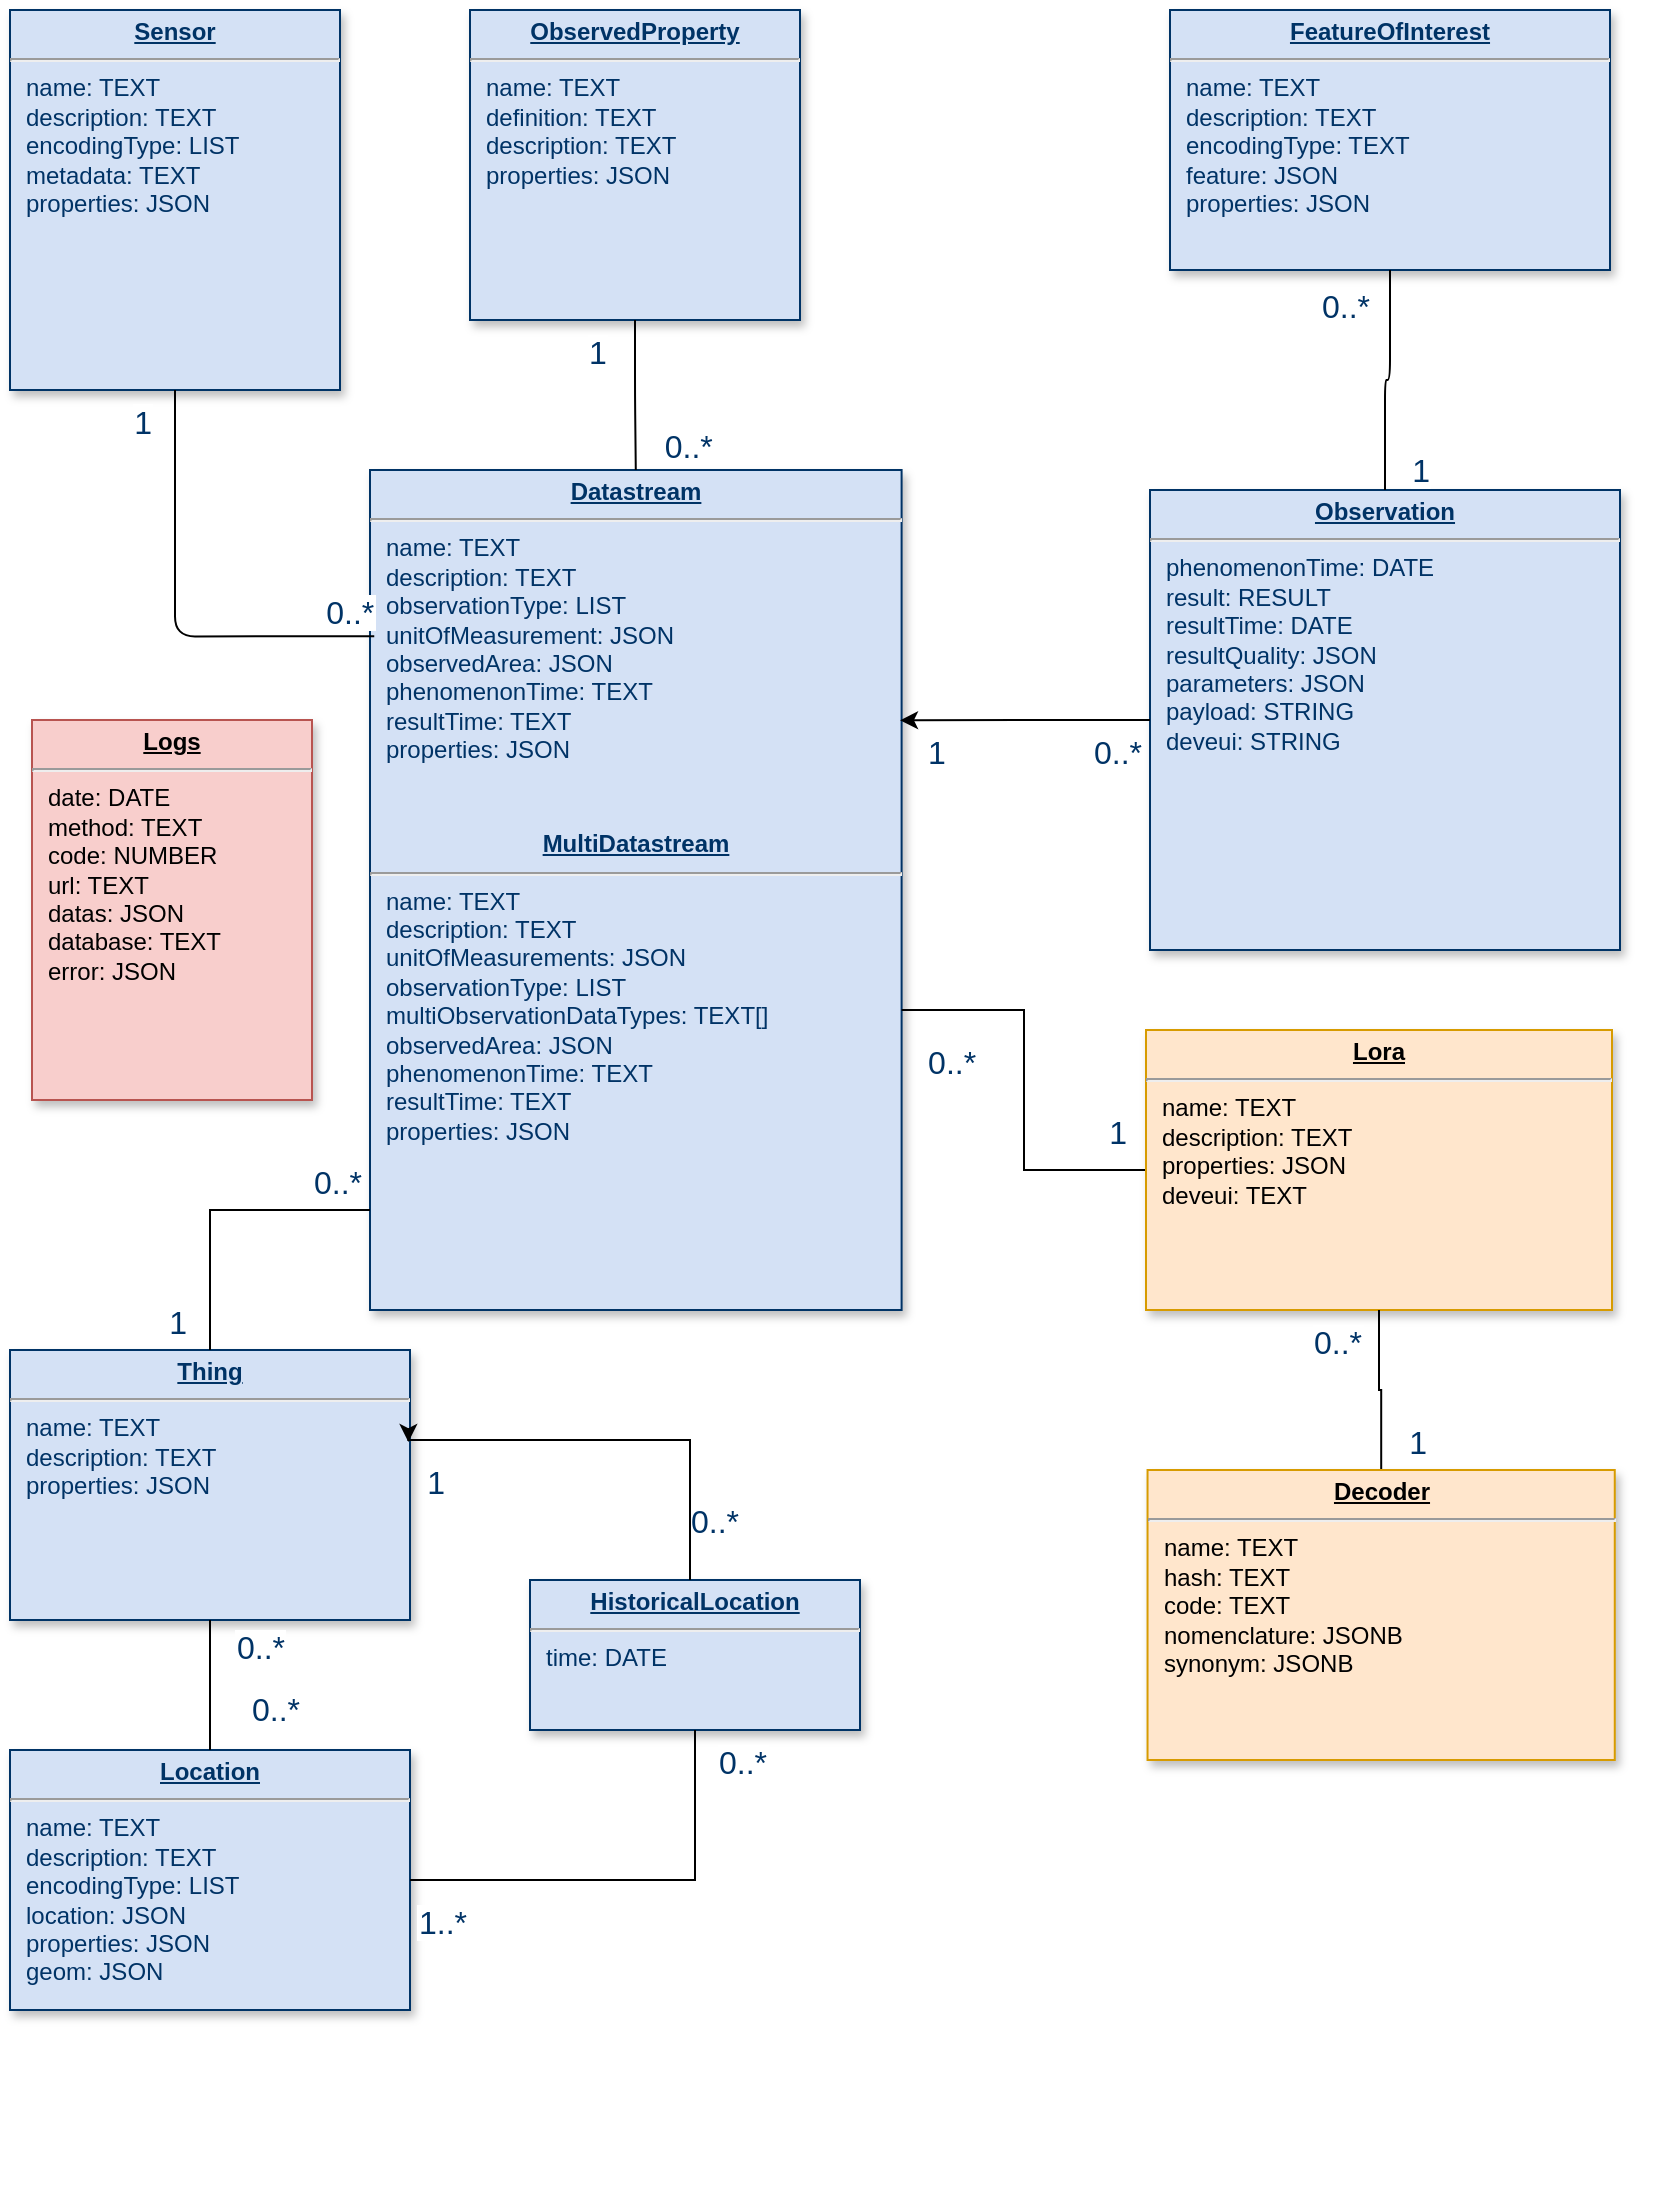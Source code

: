 <mxfile version="22.1.18" type="github">
  <diagram name="Page-1" id="efa7a0a1-bf9b-a30e-e6df-94a7791c09e9">
    <mxGraphModel dx="3406" dy="1142" grid="1" gridSize="10" guides="1" tooltips="1" connect="1" arrows="1" fold="1" page="1" pageScale="1" pageWidth="826" pageHeight="1169" background="none" math="0" shadow="0">
      <root>
        <mxCell id="0" />
        <mxCell id="1" parent="0" />
        <mxCell id="BFmJljl-8hoy7SMpkLxM-120" value="" style="group" parent="1" vertex="1" connectable="0">
          <mxGeometry width="825" height="1100" as="geometry" />
        </mxCell>
        <mxCell id="34" value="&lt;p style=&quot;margin: 0px ; margin-top: 4px ; text-align: center ; text-decoration: underline&quot;&gt;&lt;strong&gt;Thing&lt;/strong&gt;&lt;/p&gt;&lt;hr&gt; &lt;p style=&quot;margin: 0px; margin-left: 8px;&quot;&gt;name: TEXT&lt;/p&gt; &lt;p style=&quot;margin: 0px; margin-left: 8px;&quot;&gt;description: TEXT&lt;/p&gt; &lt;p style=&quot;margin: 0px; margin-left: 8px;&quot;&gt;properties: JSON&lt;/p&gt;" style="verticalAlign=top;align=left;overflow=fill;fontSize=12;fontFamily=Helvetica;html=1;strokeColor=#003366;shadow=1;fillColor=#D4E1F5;fontColor=#003366" parent="BFmJljl-8hoy7SMpkLxM-120" vertex="1">
          <mxGeometry y="670" width="200" height="135" as="geometry" />
        </mxCell>
        <mxCell id="22" value="&lt;p style=&quot;margin: 0px; margin-top: 4px; text-align: center; text-decoration: underline;&quot;&gt;&lt;strong&gt;Observation&lt;/strong&gt;&lt;/p&gt;&lt;hr&gt; &lt;p style=&quot;margin: 0px; margin-left: 8px;&quot;&gt;phenomenonTime: DATE&lt;/p&gt; &lt;p style=&quot;margin: 0px; margin-left: 8px;&quot;&gt;result: RESULT&lt;/p&gt; &lt;p style=&quot;margin: 0px; margin-left: 8px;&quot;&gt;resultTime: DATE&lt;/p&gt; &lt;p style=&quot;margin: 0px; margin-left: 8px;&quot;&gt;resultQuality: JSON&lt;/p&gt; &lt;p style=&quot;margin: 0px; margin-left: 8px;&quot;&gt;parameters: JSON&lt;/p&gt; &lt;p style=&quot;margin: 0px; margin-left: 8px;&quot;&gt;payload: STRING&lt;/p&gt; &lt;p style=&quot;margin: 0px; margin-left: 8px;&quot;&gt;deveui: STRING&lt;/p&gt;" style="verticalAlign=top;align=left;overflow=fill;fontSize=12;fontFamily=Helvetica;html=1;strokeColor=#003366;shadow=1;fillColor=#D4E1F5;fontColor=#003366" parent="BFmJljl-8hoy7SMpkLxM-120" vertex="1">
          <mxGeometry x="570" y="240" width="235" height="230" as="geometry" />
        </mxCell>
        <mxCell id="23" value="&lt;p style=&quot;margin: 0px; margin-top: 4px; text-align: center; text-decoration: underline;&quot;&gt;&lt;strong&gt;ObservedProperty&lt;/strong&gt;&lt;/p&gt;&lt;hr&gt; &lt;p style=&quot;margin: 0px; margin-left: 8px;&quot;&gt;name: TEXT&lt;/p&gt; &lt;p style=&quot;margin: 0px; margin-left: 8px;&quot;&gt;definition: TEXT&lt;/p&gt; &lt;p style=&quot;margin: 0px; margin-left: 8px;&quot;&gt;description: TEXT&lt;/p&gt; &lt;p style=&quot;margin: 0px; margin-left: 8px;&quot;&gt;properties: JSON&lt;/p&gt;" style="verticalAlign=top;align=left;overflow=fill;fontSize=12;fontFamily=Helvetica;html=1;strokeColor=#003366;shadow=1;fillColor=#D4E1F5;fontColor=#003366" parent="BFmJljl-8hoy7SMpkLxM-120" vertex="1">
          <mxGeometry x="230" width="165" height="155" as="geometry" />
        </mxCell>
        <mxCell id="24" value="&lt;p style=&quot;margin: 0px; margin-top: 4px; text-align: center; text-decoration: underline;&quot;&gt;&lt;strong&gt;Sensor&lt;/strong&gt;&lt;/p&gt;&lt;hr&gt; &lt;p style=&quot;margin: 0px; margin-left: 8px;&quot;&gt;name: TEXT&lt;/p&gt; &lt;p style=&quot;margin: 0px; margin-left: 8px;&quot;&gt;description: TEXT&lt;/p&gt; &lt;p style=&quot;margin: 0px; margin-left: 8px;&quot;&gt;encodingType: LIST&lt;/p&gt; &lt;p style=&quot;margin: 0px; margin-left: 8px;&quot;&gt;metadata: TEXT&lt;/p&gt; &lt;p style=&quot;margin: 0px; margin-left: 8px;&quot;&gt;properties: JSON&lt;/p&gt;" style="verticalAlign=top;align=left;overflow=fill;fontSize=12;fontFamily=Helvetica;html=1;strokeColor=#003366;shadow=1;fillColor=#D4E1F5;fontColor=#003366" parent="BFmJljl-8hoy7SMpkLxM-120" vertex="1">
          <mxGeometry width="165" height="190" as="geometry" />
        </mxCell>
        <mxCell id="27" value="&lt;p style=&quot;margin: 0px; margin-top: 4px; text-align: center; text-decoration: underline;&quot;&gt;&lt;strong&gt;FeatureOfInterest&lt;/strong&gt;&lt;/p&gt;&lt;hr&gt; &lt;p style=&quot;margin: 0px; margin-left: 8px;&quot;&gt;name: TEXT&lt;/p&gt; &lt;p style=&quot;margin: 0px; margin-left: 8px;&quot;&gt;description: TEXT&lt;/p&gt; &lt;p style=&quot;margin: 0px; margin-left: 8px;&quot;&gt;encodingType: TEXT&lt;/p&gt; &lt;p style=&quot;margin: 0px; margin-left: 8px;&quot;&gt;feature: JSON&lt;/p&gt; &lt;p style=&quot;margin: 0px; margin-left: 8px;&quot;&gt;properties: JSON&lt;/p&gt;" style="verticalAlign=top;align=left;overflow=fill;fontSize=12;fontFamily=Helvetica;html=1;strokeColor=#003366;shadow=1;fillColor=#D4E1F5;fontColor=#003366" parent="BFmJljl-8hoy7SMpkLxM-120" vertex="1">
          <mxGeometry x="580" width="220" height="130" as="geometry" />
        </mxCell>
        <mxCell id="28" value="&lt;p style=&quot;margin: 0px; margin-top: 4px; text-align: center; text-decoration: underline;&quot;&gt;&lt;strong&gt;Location&lt;/strong&gt;&lt;/p&gt;&lt;hr&gt; &lt;p style=&quot;margin: 0px; margin-left: 8px;&quot;&gt;name: TEXT&lt;/p&gt; &lt;p style=&quot;margin: 0px; margin-left: 8px;&quot;&gt;description: TEXT&lt;/p&gt; &lt;p style=&quot;margin: 0px; margin-left: 8px;&quot;&gt;encodingType: LIST&lt;/p&gt; &lt;p style=&quot;margin: 0px; margin-left: 8px;&quot;&gt;location: JSON&lt;/p&gt; &lt;p style=&quot;margin: 0px; margin-left: 8px;&quot;&gt;properties: JSON&lt;/p&gt; &lt;p style=&quot;margin: 0px; margin-left: 8px;&quot;&gt;geom: JSON&lt;/p&gt;" style="verticalAlign=top;align=left;overflow=fill;fontSize=12;fontFamily=Helvetica;html=1;strokeColor=#003366;shadow=1;fillColor=#D4E1F5;fontColor=#003366" parent="BFmJljl-8hoy7SMpkLxM-120" vertex="1">
          <mxGeometry y="870" width="200" height="130" as="geometry" />
        </mxCell>
        <mxCell id="29" value="&lt;p style=&quot;margin: 0px; margin-top: 4px; text-align: center; text-decoration: underline;&quot;&gt;&lt;strong&gt;Datastream&lt;/strong&gt;&lt;/p&gt;&lt;hr&gt;&lt;div&gt; &lt;p style=&quot;margin: 0px; margin-left: 8px;&quot;&gt;name: TEXT&lt;/p&gt; &lt;p style=&quot;margin: 0px; margin-left: 8px;&quot;&gt;description: TEXT&lt;/p&gt; &lt;p style=&quot;margin: 0px; margin-left: 8px;&quot;&gt;observationType: LIST&lt;/p&gt; &lt;p style=&quot;margin: 0px; margin-left: 8px;&quot;&gt;unitOfMeasurement: JSON&lt;/p&gt; &lt;p style=&quot;margin: 0px; margin-left: 8px;&quot;&gt;observedArea: JSON&lt;/p&gt; &lt;p style=&quot;margin: 0px; margin-left: 8px;&quot;&gt;phenomenonTime: TEXT&lt;/p&gt; &lt;p style=&quot;margin: 0px; margin-left: 8px;&quot;&gt;resultTime: TEXT&lt;/p&gt; &lt;p style=&quot;margin: 0px; margin-left: 8px;&quot;&gt;properties: JSON&lt;/p&gt;&lt;/div&gt;&lt;div&gt;&lt;br&gt;&lt;/div&gt;&lt;div&gt;&lt;br&gt;&lt;/div&gt;&lt;div&gt;&lt;p style=&quot;margin: 0px; margin-top: 4px; text-align: center; text-decoration: underline;&quot;&gt;&lt;strong&gt;MultiDatastream&lt;/strong&gt;&lt;/p&gt;&lt;hr&gt; &lt;p style=&quot;margin: 0px; margin-left: 8px;&quot;&gt;name: TEXT&lt;/p&gt; &lt;p style=&quot;margin: 0px; margin-left: 8px;&quot;&gt;description: TEXT&lt;/p&gt; &lt;p style=&quot;margin: 0px; margin-left: 8px;&quot;&gt;unitOfMeasurements: JSON&lt;/p&gt; &lt;p style=&quot;margin: 0px; margin-left: 8px;&quot;&gt;observationType: LIST&lt;/p&gt; &lt;p style=&quot;margin: 0px; margin-left: 8px;&quot;&gt;multiObservationDataTypes: TEXT[]&lt;/p&gt; &lt;p style=&quot;margin: 0px; margin-left: 8px;&quot;&gt;observedArea: JSON&lt;/p&gt; &lt;p style=&quot;margin: 0px; margin-left: 8px;&quot;&gt;phenomenonTime: TEXT&lt;/p&gt; &lt;p style=&quot;margin: 0px; margin-left: 8px;&quot;&gt;resultTime: TEXT&lt;/p&gt; &lt;p style=&quot;margin: 0px; margin-left: 8px;&quot;&gt;properties: JSON&lt;/p&gt;&lt;/div&gt;" style="verticalAlign=top;align=left;overflow=fill;fontSize=12;fontFamily=Helvetica;html=1;strokeColor=#003366;shadow=1;fillColor=#D4E1F5;fontColor=#003366" parent="BFmJljl-8hoy7SMpkLxM-120" vertex="1">
          <mxGeometry x="180" y="230" width="265.8" height="420" as="geometry" />
        </mxCell>
        <mxCell id="33" value="&lt;p style=&quot;margin: 0px; margin-top: 4px; text-align: center; text-decoration: underline;&quot;&gt;&lt;strong&gt;HistoricalLocation&lt;/strong&gt;&lt;/p&gt;&lt;hr&gt;&lt;p style=&quot;margin: 0px; margin-left: 8px;&quot;&gt; &lt;p style=&quot;margin: 0px; margin-left: 8px;&quot;&gt;time: DATE&lt;/p&gt;&lt;/p&gt;" style="verticalAlign=top;align=left;overflow=fill;fontSize=12;fontFamily=Helvetica;html=1;strokeColor=#003366;shadow=1;fillColor=#D4E1F5;fontColor=#003366" parent="BFmJljl-8hoy7SMpkLxM-120" vertex="1">
          <mxGeometry x="260" y="785" width="165" height="75" as="geometry" />
        </mxCell>
        <mxCell id="51" value="" style="endArrow=none;endSize=12;startArrow=none;startSize=14;startFill=0;edgeStyle=orthogonalEdgeStyle;endFill=0;" parent="BFmJljl-8hoy7SMpkLxM-120" source="23" target="29" edge="1">
          <mxGeometry x="395" y="616" as="geometry">
            <mxPoint x="385" y="598" as="sourcePoint" />
            <mxPoint x="547" y="598" as="targetPoint" />
          </mxGeometry>
        </mxCell>
        <mxCell id="52" value="1" style="resizable=0;align=left;verticalAlign=top;labelBackgroundColor=#ffffff;fontSize=16;strokeColor=#003366;shadow=1;fillColor=#D4E1F5;fontColor=#003366" parent="51" connectable="0" vertex="1">
          <mxGeometry x="-1" relative="1" as="geometry">
            <mxPoint x="-25" as="offset" />
          </mxGeometry>
        </mxCell>
        <mxCell id="53" value="0..*&#xa;" style="resizable=0;align=right;verticalAlign=top;labelBackgroundColor=#ffffff;fontSize=16;strokeColor=#003366;shadow=1;fillColor=#D4E1F5;fontColor=#003366" parent="51" connectable="0" vertex="1">
          <mxGeometry x="1" relative="1" as="geometry">
            <mxPoint x="40" y="-28" as="offset" />
          </mxGeometry>
        </mxCell>
        <mxCell id="66" value="" style="endArrow=none;endSize=12;startArrow=none;startSize=14;startFill=0;edgeStyle=orthogonalEdgeStyle;entryX=1;entryY=0.5;entryDx=0;entryDy=0;endFill=0;exitX=0.5;exitY=1;exitDx=0;exitDy=0;rounded=0;curved=0;" parent="BFmJljl-8hoy7SMpkLxM-120" source="33" target="28" edge="1">
          <mxGeometry x="476" y="926" as="geometry">
            <mxPoint x="466" y="908" as="sourcePoint" />
            <mxPoint x="985" y="1337" as="targetPoint" />
          </mxGeometry>
        </mxCell>
        <mxCell id="67" value="0..*" style="resizable=0;align=left;verticalAlign=top;labelBackgroundColor=#ffffff;fontSize=16;strokeColor=#003366;shadow=1;fillColor=#D4E1F5;fontColor=#003366" parent="66" connectable="0" vertex="1">
          <mxGeometry x="-1" relative="1" as="geometry">
            <mxPoint x="10" as="offset" />
          </mxGeometry>
        </mxCell>
        <mxCell id="68" value="1..*" style="resizable=0;align=right;verticalAlign=top;labelBackgroundColor=#ffffff;fontSize=16;strokeColor=#003366;shadow=1;fillColor=#D4E1F5;fontColor=#003366" parent="66" connectable="0" vertex="1">
          <mxGeometry x="1" relative="1" as="geometry">
            <mxPoint x="30" y="5" as="offset" />
          </mxGeometry>
        </mxCell>
        <mxCell id="72" value="" style="endArrow=none;endSize=12;startArrow=none;startSize=14;startFill=0;edgeStyle=orthogonalEdgeStyle;rounded=0;endFill=0;exitX=0.5;exitY=0;exitDx=0;exitDy=0;" parent="BFmJljl-8hoy7SMpkLxM-120" source="34" edge="1">
          <mxGeometry x="425" y="1443" as="geometry">
            <mxPoint x="415" y="1425" as="sourcePoint" />
            <mxPoint x="180" y="600" as="targetPoint" />
            <Array as="points">
              <mxPoint x="100" y="600" />
              <mxPoint x="180" y="600" />
            </Array>
          </mxGeometry>
        </mxCell>
        <mxCell id="73" value="0..*&#xa;" style="resizable=0;align=left;verticalAlign=top;labelBackgroundColor=#ffffff;fontSize=16;strokeColor=#003366;shadow=1;fillColor=#D4E1F5;fontColor=#003366" parent="72" connectable="0" vertex="1">
          <mxGeometry x="-1" relative="1" as="geometry">
            <mxPoint x="50" y="-100" as="offset" />
          </mxGeometry>
        </mxCell>
        <mxCell id="74" value="1" style="resizable=0;align=right;verticalAlign=top;labelBackgroundColor=#ffffff;fontSize=16;strokeColor=#003366;shadow=1;fillColor=#D4E1F5;fontColor=#003366" parent="72" connectable="0" vertex="1">
          <mxGeometry x="1" relative="1" as="geometry">
            <mxPoint x="-90" y="40" as="offset" />
          </mxGeometry>
        </mxCell>
        <mxCell id="84" value="" style="endArrow=none;endSize=12;startArrow=none;startSize=14;startFill=0;edgeStyle=orthogonalEdgeStyle;endFill=0;" parent="BFmJljl-8hoy7SMpkLxM-120" source="27" target="22" edge="1">
          <mxGeometry x="1411" y="228" as="geometry">
            <mxPoint x="1400" y="211" as="sourcePoint" />
            <mxPoint x="1563" y="211" as="targetPoint" />
          </mxGeometry>
        </mxCell>
        <mxCell id="85" value="0..*" style="resizable=0;align=left;verticalAlign=top;labelBackgroundColor=#ffffff;fontSize=16;strokeColor=#003366;shadow=1;fillColor=#D4E1F5;fontColor=#003366" parent="84" connectable="0" vertex="1">
          <mxGeometry x="-1" relative="1" as="geometry">
            <mxPoint x="-36" y="2" as="offset" />
          </mxGeometry>
        </mxCell>
        <mxCell id="86" value="1" style="resizable=0;align=right;verticalAlign=top;labelBackgroundColor=#ffffff;fontSize=16;strokeColor=#003366;shadow=1;fillColor=#D4E1F5;fontColor=#003366" parent="84" connectable="0" vertex="1">
          <mxGeometry x="1" relative="1" as="geometry">
            <mxPoint x="24" y="-26" as="offset" />
          </mxGeometry>
        </mxCell>
        <mxCell id="99" value="" style="endArrow=none;endSize=12;startArrow=none;startSize=14;startFill=0;edgeStyle=orthogonalEdgeStyle;endFill=0;exitX=0.008;exitY=0.198;exitDx=0;exitDy=0;exitPerimeter=0;" parent="BFmJljl-8hoy7SMpkLxM-120" source="29" target="24" edge="1">
          <mxGeometry x="375" y="633" as="geometry">
            <mxPoint x="170" y="310" as="sourcePoint" />
            <mxPoint x="527" y="616" as="targetPoint" />
            <Array as="points" />
          </mxGeometry>
        </mxCell>
        <mxCell id="100" value="0..*" style="resizable=0;align=left;verticalAlign=top;labelBackgroundColor=#ffffff;fontSize=16;strokeColor=#003366;shadow=1;fillColor=#D4E1F5;fontColor=#003366" parent="99" connectable="0" vertex="1">
          <mxGeometry x="-1" relative="1" as="geometry">
            <mxPoint x="-26" y="-28" as="offset" />
          </mxGeometry>
        </mxCell>
        <mxCell id="101" value="1" style="resizable=0;align=right;verticalAlign=top;labelBackgroundColor=#ffffff;fontSize=16;strokeColor=#003366;shadow=1;fillColor=#D4E1F5;fontColor=#003366" parent="99" connectable="0" vertex="1">
          <mxGeometry x="1" relative="1" as="geometry">
            <mxPoint x="-10" as="offset" />
          </mxGeometry>
        </mxCell>
        <mxCell id="107" value="" style="endArrow=none;edgeStyle=orthogonalEdgeStyle;" parent="BFmJljl-8hoy7SMpkLxM-120" source="28" target="34" edge="1">
          <mxGeometry x="192" y="1672" as="geometry">
            <mxPoint x="182" y="1654" as="sourcePoint" />
            <mxPoint x="345" y="1654" as="targetPoint" />
          </mxGeometry>
        </mxCell>
        <mxCell id="108" value="0..*" style="resizable=0;align=left;verticalAlign=bottom;labelBackgroundColor=#ffffff;fontSize=16;strokeColor=#003366;shadow=1;fillColor=#D4E1F5;fontColor=#003366" parent="107" connectable="0" vertex="1">
          <mxGeometry x="-1" relative="1" as="geometry">
            <mxPoint x="19" y="-10" as="offset" />
          </mxGeometry>
        </mxCell>
        <mxCell id="109" value="0..*" style="resizable=0;align=right;verticalAlign=bottom;labelBackgroundColor=#ffffff;fontSize=16;strokeColor=#003366;shadow=1;fillColor=#D4E1F5;fontColor=#003366" parent="107" connectable="0" vertex="1">
          <mxGeometry x="1" relative="1" as="geometry">
            <mxPoint x="39" y="24" as="offset" />
          </mxGeometry>
        </mxCell>
        <mxCell id="110" value="1" style="resizable=0;align=right;verticalAlign=top;labelBackgroundColor=#ffffff;fontSize=16;strokeColor=#003366;shadow=1;fillColor=#D4E1F5;fontColor=#003366" parent="BFmJljl-8hoy7SMpkLxM-120" connectable="0" vertex="1">
          <mxGeometry x="219" y="720" as="geometry" />
        </mxCell>
        <mxCell id="111" value="0..*" style="resizable=0;align=right;verticalAlign=bottom;labelBackgroundColor=#ffffff;fontSize=16;strokeColor=#003366;shadow=1;fillColor=#D4E1F5;fontColor=#003366" parent="BFmJljl-8hoy7SMpkLxM-120" connectable="0" vertex="1">
          <mxGeometry x="389" y="910" as="geometry">
            <mxPoint x="-23" y="-144" as="offset" />
          </mxGeometry>
        </mxCell>
        <mxCell id="112" value="0..*" style="resizable=0;align=left;verticalAlign=top;labelBackgroundColor=#ffffff;fontSize=16;strokeColor=#003366;shadow=1;fillColor=#D4E1F5;fontColor=#003366" parent="BFmJljl-8hoy7SMpkLxM-120" connectable="0" vertex="1">
          <mxGeometry x="540" y="355" as="geometry" />
        </mxCell>
        <mxCell id="113" value="1" style="resizable=0;align=left;verticalAlign=top;labelBackgroundColor=#ffffff;fontSize=16;strokeColor=#003366;shadow=1;fillColor=#D4E1F5;fontColor=#003366" parent="BFmJljl-8hoy7SMpkLxM-120" connectable="0" vertex="1">
          <mxGeometry x="457" y="355" as="geometry" />
        </mxCell>
        <mxCell id="114" style="edgeStyle=orthogonalEdgeStyle;rounded=0;orthogonalLoop=1;jettySize=auto;html=1;endArrow=none;endFill=0;" parent="BFmJljl-8hoy7SMpkLxM-120" source="115" target="29" edge="1">
          <mxGeometry relative="1" as="geometry">
            <Array as="points">
              <mxPoint x="507" y="580" />
              <mxPoint x="507" y="500" />
            </Array>
          </mxGeometry>
        </mxCell>
        <mxCell id="115" value="&lt;p style=&quot;margin: 0px; margin-top: 4px; text-align: center; text-decoration: underline;&quot;&gt;&lt;strong&gt;Lora&lt;/strong&gt;&lt;/p&gt;&lt;hr&gt; &lt;p style=&quot;margin: 0px; margin-left: 8px;&quot;&gt;name: TEXT&lt;/p&gt; &lt;p style=&quot;margin: 0px; margin-left: 8px;&quot;&gt;description: TEXT&lt;/p&gt; &lt;p style=&quot;margin: 0px; margin-left: 8px;&quot;&gt;properties: JSON&lt;/p&gt; &lt;p style=&quot;margin: 0px; margin-left: 8px;&quot;&gt;deveui: TEXT&lt;/p&gt;" style="verticalAlign=top;align=left;overflow=fill;fontSize=12;fontFamily=Helvetica;html=1;strokeColor=#d79b00;shadow=1;fillColor=#ffe6cc;" parent="BFmJljl-8hoy7SMpkLxM-120" vertex="1">
          <mxGeometry x="568" y="510" width="233" height="140" as="geometry" />
        </mxCell>
        <mxCell id="116" style="edgeStyle=orthogonalEdgeStyle;rounded=0;orthogonalLoop=1;jettySize=auto;html=1;entryX=0.5;entryY=1;entryDx=0;entryDy=0;endArrow=none;endFill=0;" parent="BFmJljl-8hoy7SMpkLxM-120" source="117" target="115" edge="1">
          <mxGeometry relative="1" as="geometry" />
        </mxCell>
        <mxCell id="117" value="&lt;p style=&quot;margin: 0px; margin-top: 4px; text-align: center; text-decoration: underline;&quot;&gt;&lt;strong&gt;Decoder&lt;/strong&gt;&lt;/p&gt;&lt;hr&gt;&lt;div&gt; &lt;p style=&quot;margin: 0px; margin-left: 8px;&quot;&gt;name: TEXT&lt;/p&gt; &lt;p style=&quot;margin: 0px; margin-left: 8px;&quot;&gt;hash: TEXT&lt;/p&gt; &lt;p style=&quot;margin: 0px; margin-left: 8px;&quot;&gt;code: TEXT&lt;/p&gt; &lt;p style=&quot;margin: 0px; margin-left: 8px;&quot;&gt;nomenclature: JSONB&lt;/p&gt; &lt;p style=&quot;margin: 0px; margin-left: 8px;&quot;&gt;synonym: JSONB&lt;/p&gt;&lt;/div&gt;&lt;div&gt;&lt;br&gt;&lt;/div&gt;" style="verticalAlign=top;align=left;overflow=fill;fontSize=12;fontFamily=Helvetica;html=1;strokeColor=#d79b00;shadow=1;fillColor=#ffe6cc;" parent="BFmJljl-8hoy7SMpkLxM-120" vertex="1">
          <mxGeometry x="568.77" y="730" width="233.61" height="145" as="geometry" />
        </mxCell>
        <mxCell id="118" value="0..*&#xa;" style="resizable=0;align=left;verticalAlign=top;labelBackgroundColor=#ffffff;fontSize=16;strokeColor=#003366;shadow=1;fillColor=#D4E1F5;fontColor=#003366" parent="BFmJljl-8hoy7SMpkLxM-120" connectable="0" vertex="1">
          <mxGeometry x="457.05" y="510" as="geometry" />
        </mxCell>
        <mxCell id="119" value="1" style="resizable=0;align=right;verticalAlign=top;labelBackgroundColor=#ffffff;fontSize=16;strokeColor=#003366;shadow=1;fillColor=#D4E1F5;fontColor=#003366" parent="BFmJljl-8hoy7SMpkLxM-120" connectable="0" vertex="1">
          <mxGeometry x="560" y="545" as="geometry" />
        </mxCell>
        <mxCell id="120" value="1" style="resizable=0;align=right;verticalAlign=top;labelBackgroundColor=#ffffff;fontSize=16;strokeColor=#003366;shadow=1;fillColor=#D4E1F5;fontColor=#003366" parent="BFmJljl-8hoy7SMpkLxM-120" connectable="0" vertex="1">
          <mxGeometry x="710" y="700" as="geometry" />
        </mxCell>
        <mxCell id="121" value="0..*&#xa;" style="resizable=0;align=left;verticalAlign=top;labelBackgroundColor=#ffffff;fontSize=16;strokeColor=#003366;shadow=1;fillColor=#D4E1F5;fontColor=#003366" parent="BFmJljl-8hoy7SMpkLxM-120" connectable="0" vertex="1">
          <mxGeometry x="650" y="650" as="geometry" />
        </mxCell>
        <mxCell id="122" style="edgeStyle=orthogonalEdgeStyle;rounded=0;orthogonalLoop=1;jettySize=auto;html=1;entryX=0.996;entryY=0.341;entryDx=0;entryDy=0;entryPerimeter=0;" edge="1" parent="BFmJljl-8hoy7SMpkLxM-120" source="33" target="34">
          <mxGeometry relative="1" as="geometry">
            <Array as="points">
              <mxPoint x="340" y="715" />
            </Array>
          </mxGeometry>
        </mxCell>
        <mxCell id="123" style="edgeStyle=orthogonalEdgeStyle;rounded=0;orthogonalLoop=1;jettySize=auto;html=1;entryX=0.997;entryY=0.298;entryDx=0;entryDy=0;entryPerimeter=0;" edge="1" parent="BFmJljl-8hoy7SMpkLxM-120" source="22" target="29">
          <mxGeometry relative="1" as="geometry" />
        </mxCell>
        <mxCell id="124" value="&lt;p style=&quot;margin: 0px; margin-top: 4px; text-align: center; text-decoration: underline;&quot;&gt;&lt;strong&gt;Logs&lt;/strong&gt;&lt;/p&gt;&lt;hr&gt; &lt;p style=&quot;margin: 0px; margin-left: 8px;&quot;&gt;date: DATE&lt;/p&gt; &lt;p style=&quot;margin: 0px; margin-left: 8px;&quot;&gt;method: TEXT&lt;/p&gt; &lt;p style=&quot;margin: 0px; margin-left: 8px;&quot;&gt;code: NUMBER&lt;/p&gt; &lt;p style=&quot;margin: 0px; margin-left: 8px;&quot;&gt;url: TEXT&lt;/p&gt; &lt;p style=&quot;margin: 0px; margin-left: 8px;&quot;&gt;datas: JSON&lt;/p&gt; &lt;p style=&quot;margin: 0px; margin-left: 8px;&quot;&gt;database: TEXT&lt;/p&gt; &lt;p style=&quot;margin: 0px; margin-left: 8px;&quot;&gt;error: JSON&lt;/p&gt;" style="verticalAlign=top;align=left;overflow=fill;fontSize=12;fontFamily=Helvetica;html=1;strokeColor=#b85450;shadow=1;fillColor=#f8cecc;" vertex="1" parent="BFmJljl-8hoy7SMpkLxM-120">
          <mxGeometry x="11" y="355" width="140" height="190" as="geometry" />
        </mxCell>
      </root>
    </mxGraphModel>
  </diagram>
</mxfile>
